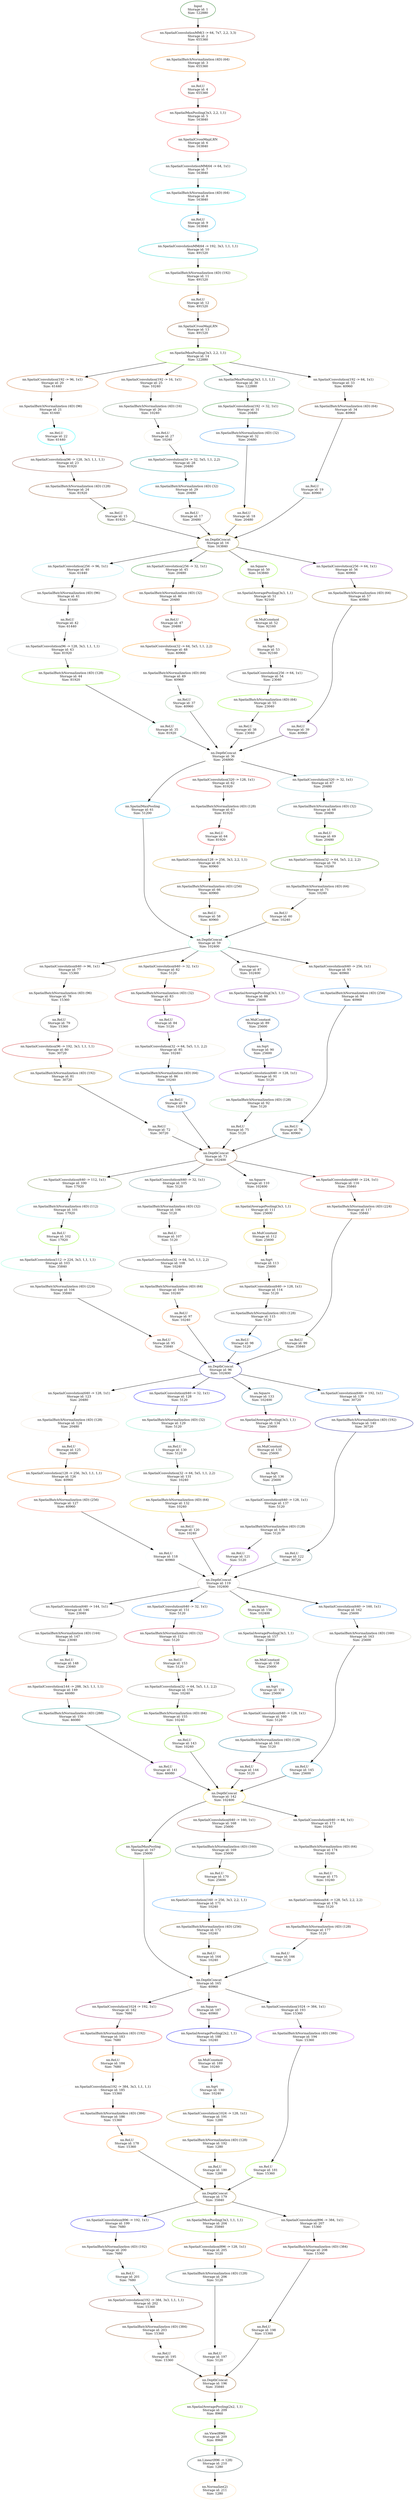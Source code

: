 digraph G {
	graph [bb="0,0,1316.2,9596"];
	node [label="\N",
		shape=oval
	];
	n1	 [color=darkgreen,
		fontsize=12,
		height=0.92317,
		label="Input\nStorage id: 1\nSize: 122880",
		pos="696.07,9562.8",
		shape=ellipse,
		style=solid,
		width=1.5517];
	n2	 [color=coral3,
		fontsize=12,
		height=0.92317,
		label="nn.SpatialConvolutionMM(3 -> 64, 7x7, 2,2, 3,3)\nStorage id: 2\nSize: 655360",
		pos="696.07,9460.3",
		shape=ellipse,
		style=solid,
		width=4.9497];
	n1 -> n2	 [pos="e,696.07,9493.6 696.07,9529.4 696.07,9521.3 696.07,9512.4 696.07,9503.8"];
	n3	 [color=darkorange1,
		fontsize=12,
		height=0.92317,
		label="nn.SpatialBatchNormalization (4D) (64)\nStorage id: 3\nSize: 655360",
		pos="696.07,9357.8",
		shape=ellipse,
		style=solid,
		width=4.0659];
	n2 -> n3	 [pos="e,696.07,9391.1 696.07,9427 696.07,9418.8 696.07,9409.9 696.07,9401.3"];
	n4	 [color=brown2,
		fontsize=12,
		height=0.92317,
		label="nn.ReLU\nStorage id: 4\nSize: 655360",
		pos="696.07,9255.4",
		shape=ellipse,
		style=solid,
		width=1.5517];
	n3 -> n4	 [pos="e,696.07,9288.6 696.07,9324.5 696.07,9316.3 696.07,9307.4 696.07,9298.9"];
	n5	 [color=brown1,
		fontsize=12,
		height=0.92317,
		label="nn.SpatialMaxPooling(3x3, 2,2, 1,1)\nStorage id: 5\nSize: 163840",
		pos="696.07,9152.9",
		shape=ellipse,
		style=solid,
		width=3.732];
	n4 -> n5	 [pos="e,696.07,9186.2 696.07,9222 696.07,9213.9 696.07,9205 696.07,9196.4"];
	n6	 [color=firebrick1,
		fontsize=12,
		height=0.92317,
		label="nn.SpatialCrossMapLRN\nStorage id: 6\nSize: 163840",
		pos="696.07,9050.4",
		shape=ellipse,
		style=solid,
		width=2.6909];
	n5 -> n6	 [pos="e,696.07,9083.7 696.07,9119.5 696.07,9111.4 696.07,9102.5 696.07,9093.9"];
	n7	 [color=darkslategray3,
		fontsize=12,
		height=0.92317,
		label="nn.SpatialConvolutionMM(64 -> 64, 1x1)\nStorage id: 7\nSize: 163840",
		pos="696.07,8948",
		shape=ellipse,
		style=solid,
		width=4.2426];
	n6 -> n7	 [pos="e,696.07,8981.2 696.07,9017.1 696.07,9008.9 696.07,9000 696.07,8991.5"];
	n8	 [color=cyan1,
		fontsize=12,
		height=0.92317,
		label="nn.SpatialBatchNormalization (4D) (64)\nStorage id: 8\nSize: 163840",
		pos="696.07,8845.5",
		shape=ellipse,
		style=solid,
		width=4.0659];
	n7 -> n8	 [pos="e,696.07,8878.8 696.07,8914.6 696.07,8906.5 696.07,8897.6 696.07,8889"];
	n9	 [color=deepskyblue2,
		fontsize=12,
		height=0.92317,
		label="nn.ReLU\nStorage id: 9\nSize: 163840",
		pos="696.07,8743",
		shape=ellipse,
		style=solid,
		width=1.5517];
	n8 -> n9	 [pos="e,696.07,8776.3 696.07,8812.1 696.07,8804 696.07,8795.1 696.07,8786.5"];
	n10	 [color=darkturquoise,
		fontsize=12,
		height=0.92317,
		label="nn.SpatialConvolutionMM(64 -> 192, 3x3, 1,1, 1,1)\nStorage id: 10\nSize: 491520",
		pos="696.07,8640.5",
		shape=ellipse,
		style=solid,
		width=5.1854];
	n9 -> n10	 [pos="e,696.07,8673.8 696.07,8709.7 696.07,8701.5 696.07,8692.6 696.07,8684.1"];
	n11	 [color=darkolivegreen2,
		fontsize=12,
		height=0.92317,
		label="nn.SpatialBatchNormalization (4D) (192)\nStorage id: 11\nSize: 491520",
		pos="696.07,8538.1",
		shape=ellipse,
		style=solid,
		width=4.1837];
	n10 -> n11	 [pos="e,696.07,8571.4 696.07,8607.2 696.07,8599.1 696.07,8590.2 696.07,8581.6"];
	n12	 [color=darkorange3,
		fontsize=12,
		height=0.92317,
		label="nn.ReLU\nStorage id: 12\nSize: 491520",
		pos="696.07,8435.6",
		shape=ellipse,
		style=solid,
		width=1.6303];
	n11 -> n12	 [pos="e,696.07,8468.9 696.07,8504.7 696.07,8496.6 696.07,8487.7 696.07,8479.1"];
	n13	 [color=chocolate4,
		fontsize=12,
		height=0.92317,
		label="nn.SpatialCrossMapLRN\nStorage id: 13\nSize: 491520",
		pos="696.07,8333.1",
		shape=ellipse,
		style=solid,
		width=2.6909];
	n12 -> n13	 [pos="e,696.07,8366.4 696.07,8402.3 696.07,8394.1 696.07,8385.2 696.07,8376.7"];
	n14	 [color=chartreuse1,
		fontsize=12,
		height=0.92317,
		label="nn.SpatialMaxPooling(3x3, 2,2, 1,1)\nStorage id: 14\nSize: 122880",
		pos="696.07,8230.7",
		shape=ellipse,
		style=solid,
		width=3.732];
	n13 -> n14	 [pos="e,696.07,8264 696.07,8299.8 696.07,8291.6 696.07,8282.8 696.07,8274.2"];
	n20	 [color=chocolate3,
		fontsize=12,
		height=0.92317,
		label="nn.SpatialConvolution(192 -> 96, 1x1)\nStorage id: 20\nSize: 61440",
		pos="240.07,8128.2",
		shape=ellipse,
		style=solid,
		width=3.948];
	n14 -> n20	 [pos="e,341.43,8151.5 597.69,8208 525.27,8192 426.74,8170.3 351.43,8153.7"];
	n25	 [color=chocolate2,
		fontsize=12,
		height=0.92317,
		label="nn.SpatialConvolution(192 -> 16, 1x1)\nStorage id: 25\nSize: 10240",
		pos="585.07,8128.2",
		shape=ellipse,
		style=solid,
		width=3.948];
	n14 -> n25	 [pos="e,619.94,8160.8 661.56,8198.4 650.8,8188.7 638.81,8177.9 627.58,8167.7"];
	n30	 [color=aquamarine4,
		fontsize=12,
		height=0.92317,
		label="nn.SpatialMaxPooling(3x3, 1,1, 1,1)\nStorage id: 30\nSize: 122880",
		pos="859.07,8025.7",
		shape=ellipse,
		style=solid,
		width=3.732];
	n14 -> n30	 [pos="e,833.51,8058.6 721.54,8198 750.04,8162.5 796.27,8104.9 827.16,8066.5"];
	n33	 [color=cornsilk2,
		fontsize=12,
		height=0.92317,
		label="nn.SpatialConvolution(192 -> 64, 1x1)\nStorage id: 33\nSize: 40960",
		pos="1084.1,8128.2",
		shape=ellipse,
		style=solid,
		width=3.948];
	n14 -> n33	 [pos="e,990.64,8153.4 787.04,8206.1 845.07,8191.1 920.42,8171.6 980.71,8156"];
	n15	 [color=darkolivegreen4,
		fontsize=12,
		height=0.92317,
		label="nn.ReLU\nStorage id: 15\nSize: 81920",
		pos="413.07,7615.9",
		shape=ellipse,
		style=solid,
		width=1.6303];
	n16	 [color=gold4,
		fontsize=12,
		height=0.92317,
		label="nn.DepthConcat\nStorage id: 16\nSize: 163840",
		pos="732.07,7513.4",
		shape=ellipse,
		style=solid,
		width=1.866];
	n15 -> n16	 [pos="e,676.13,7532 463.62,7598.9 518.45,7581.7 606.2,7554 666.35,7535.1"];
	n40	 [color=cadetblue2,
		fontsize=12,
		height=0.92317,
		label="nn.SpatialConvolution(256 -> 96, 1x1)\nStorage id: 40\nSize: 61440",
		pos="281.07,7410.9",
		shape=ellipse,
		style=solid,
		width=3.948];
	n16 -> n40	 [pos="e,381.83,7434.4 671.25,7498.9 599.75,7482.9 479.7,7456.2 391.6,7436.6"];
	n45	 [color=forestgreen,
		fontsize=12,
		height=0.92317,
		label="nn.SpatialConvolution(256 -> 32, 1x1)\nStorage id: 45\nSize: 20480",
		pos="603.07,7410.9",
		shape=ellipse,
		style=solid,
		width=3.948];
	n16 -> n45	 [pos="e,642.83,7442.9 696.82,7484.9 682.72,7474 666.26,7461.1 651.09,7449.3"];
	n50	 [color=chartreuse1,
		fontsize=12,
		height=0.92317,
		label="nn.Square\nStorage id: 50\nSize: 163840",
		pos="861.07,7410.9",
		shape=ellipse,
		style=solid,
		width=1.6303];
	n16 -> n50	 [pos="e,827.2,7438.3 767.32,7484.9 783.35,7472.5 802.43,7457.6 819.18,7444.6"];
	n56	 [color=darkorchid3,
		fontsize=12,
		height=0.92317,
		label="nn.SpatialConvolution(256 -> 64, 1x1)\nStorage id: 56\nSize: 40960",
		pos="1174.1,7308.5",
		shape=ellipse,
		style=solid,
		width=3.948];
	n16 -> n56	 [pos="e,1124.7,7339.9 789.09,7495.5 828.96,7483 883.09,7464.6 929.07,7444.2 995.05,7414.9 1067.1,7374.1 1115.8,7345.2"];
	n17	 [color=bisque4,
		fontsize=12,
		height=0.92317,
		label="nn.ReLU\nStorage id: 17\nSize: 20480",
		pos="648.07,7615.9",
		shape=ellipse,
		style=solid,
		width=1.6303];
	n17 -> n16	 [pos="e,707.08,7544.3 672.59,7585.5 681.32,7575.1 691.27,7563.2 700.51,7552.1"];
	n18	 [color=darkgoldenrod1,
		fontsize=12,
		height=0.92317,
		label="nn.ReLU\nStorage id: 18\nSize: 20480",
		pos="858.07,7718.3",
		shape=ellipse,
		style=solid,
		width=1.6303];
	n18 -> n16	 [pos="e,751.39,7545.5 838.93,7686.5 817.01,7651.2 781.01,7593.2 756.93,7554.4"];
	n19	 [color=cadetblue3,
		fontsize=12,
		height=0.92317,
		label="nn.ReLU\nStorage id: 19\nSize: 40960",
		pos="1026.1,7615.9",
		shape=ellipse,
		style=solid,
		width=1.6303];
	n19 -> n16	 [pos="e,786.56,7533 976.53,7597.9 926.9,7581 850.29,7554.8 796.07,7536.3"];
	n21	 [color=bisque1,
		fontsize=12,
		height=0.92317,
		label="nn.SpatialBatchNormalization (4D) (96)\nStorage id: 21\nSize: 61440",
		pos="236.07,8025.7",
		shape=ellipse,
		style=solid,
		width=4.0659];
	n20 -> n21	 [pos="e,237.35,8059 238.78,8094.9 238.46,8086.7 238.1,8077.8 237.76,8069.3"];
	n22	 [color=cyan1,
		fontsize=12,
		height=0.92317,
		label="nn.ReLU\nStorage id: 22\nSize: 61440",
		pos="229.07,7923.3",
		shape=ellipse,
		style=solid,
		width=1.6303];
	n21 -> n22	 [pos="e,231.32,7956.6 233.82,7992.4 233.25,7984.2 232.63,7975.4 232.03,7966.8"];
	n23	 [color=coral4,
		fontsize=12,
		height=0.92317,
		label="nn.SpatialConvolution(96 -> 128, 3x3, 1,1, 1,1)\nStorage id: 23\nSize: 81920",
		pos="223.07,7820.8",
		shape=ellipse,
		style=solid,
		width=4.773];
	n22 -> n23	 [pos="e,225,7854.1 227.14,7889.9 226.65,7881.8 226.12,7872.9 225.61,7864.3"];
	n24	 [color=chocolate4,
		fontsize=12,
		height=0.92317,
		label="nn.SpatialBatchNormalization (4D) (128)\nStorage id: 24\nSize: 81920",
		pos="271.07,7718.3",
		shape=ellipse,
		style=solid,
		width=4.1837];
	n23 -> n24	 [pos="e,255.65,7751.6 238.52,7787.5 242.59,7778.9 247.03,7769.6 251.3,7760.7"];
	n24 -> n15	 [pos="e,376.84,7642.5 314.83,7686.4 331.92,7674.3 351.49,7660.4 368.64,7648.3"];
	n26	 [color=darkseagreen4,
		fontsize=12,
		height=0.92317,
		label="nn.SpatialBatchNormalization (4D) (16)\nStorage id: 26\nSize: 10240",
		pos="560.07,8025.7",
		shape=ellipse,
		style=solid,
		width=4.0659];
	n25 -> n26	 [pos="e,568.1,8059 577.02,8094.9 574.97,8086.6 572.73,8077.6 570.58,8069"];
	n27	 [color=cornsilk2,
		fontsize=12,
		height=0.92317,
		label="nn.ReLU\nStorage id: 27\nSize: 10240",
		pos="573.07,7923.3",
		shape=ellipse,
		style=solid,
		width=1.6303];
	n26 -> n27	 [pos="e,568.89,7956.6 564.25,7992.4 565.32,7984.2 566.48,7975.2 567.6,7966.5"];
	n28	 [color=cyan4,
		fontsize=12,
		height=0.92317,
		label="nn.SpatialConvolution(16 -> 32, 5x5, 1,1, 2,2)\nStorage id: 28\nSize: 20480",
		pos="580.07,7820.8",
		shape=ellipse,
		style=solid,
		width=4.6551];
	n27 -> n28	 [pos="e,577.82,7854.1 575.32,7889.9 575.89,7881.8 576.51,7872.9 577.11,7864.3"];
	n29	 [color=deepskyblue1,
		fontsize=12,
		height=0.92317,
		label="nn.SpatialBatchNormalization (4D) (32)\nStorage id: 29\nSize: 20480",
		pos="607.07,7718.3",
		shape=ellipse,
		style=solid,
		width=4.0659];
	n28 -> n29	 [pos="e,598.39,7751.6 588.76,7787.5 591,7779.1 593.44,7770 595.8,7761.3"];
	n29 -> n17	 [pos="e,635.18,7648.5 620.27,7685 623.77,7676.4 627.61,7667 631.28,7658"];
	n31	 [color=forestgreen,
		fontsize=12,
		height=0.92317,
		label="nn.SpatialConvolution(192 -> 32, 1x1)\nStorage id: 31\nSize: 20480",
		pos="837.07,7923.3",
		shape=ellipse,
		style=solid,
		width=3.948];
	n30 -> n31	 [pos="e,844.14,7956.6 851.99,7992.4 850.18,7984.2 848.21,7975.2 846.32,7966.5"];
	n32	 [color=dodgerblue2,
		fontsize=12,
		height=0.92317,
		label="nn.SpatialBatchNormalization (4D) (32)\nStorage id: 32\nSize: 20480",
		pos="912.07,7820.8",
		shape=ellipse,
		style=solid,
		width=4.0659];
	n31 -> n32	 [pos="e,888.24,7853.7 860.8,7890.5 867.57,7881.4 875.04,7871.4 882.13,7861.9"];
	n32 -> n18	 [pos="e,874.77,7750.4 894.84,7787.7 889.97,7778.7 884.62,7768.7 879.53,7759.3"];
	n34	 [color=chocolate4,
		fontsize=12,
		height=0.92317,
		label="nn.SpatialBatchNormalization (4D) (64)\nStorage id: 34\nSize: 40960",
		pos="1143.1,7923.3",
		shape=ellipse,
		style=solid,
		width=4.0659];
	n33 -> n34	 [pos="e,1133.7,7956.5 1093.5,8094.6 1103.7,8059.7 1119.8,8004.3 1130.9,7966.2"];
	n34 -> n19	 [pos="e,1038.2,7648.5 1130.7,7889.9 1109.2,7833.9 1065.3,7719.3 1041.8,7657.9"];
	n35	 [color=aquamarine1,
		fontsize=12,
		height=0.92317,
		label="nn.ReLU\nStorage id: 35\nSize: 81920",
		pos="410.07,6796.1",
		shape=ellipse,
		style=solid,
		width=1.6303];
	n36	 [color=beige,
		fontsize=12,
		height=0.92317,
		label="nn.DepthConcat\nStorage id: 36\nSize: 204800",
		pos="700.07,6693.7",
		shape=ellipse,
		style=solid,
		width=1.866];
	n35 -> n36	 [pos="e,645.82,6713.5 459.59,6778 508.33,6761.1 582.96,6735.2 636.15,6716.8"];
	n61	 [color=deepskyblue2,
		fontsize=12,
		height=0.92317,
		label="nn.SpatialMaxPooling\nStorage id: 61\nSize: 51200",
		pos="445.07,6488.7",
		shape=ellipse,
		style=solid,
		width=2.3963];
	n36 -> n61	 [pos="e,462.16,6521.5 643.16,6675.6 612.03,6664.4 574.03,6647.5 545.07,6624.4 512.57,6598.5 485.23,6559.6 467.39,6530.3"];
	n62	 [color=firebrick2,
		fontsize=12,
		height=0.92317,
		label="nn.SpatialConvolution(320 -> 128, 1x1)\nStorage id: 62\nSize: 81920",
		pos="700.07,6591.2",
		shape=ellipse,
		style=solid,
		width=4.0659];
	n36 -> n62	 [pos="e,700.07,6624.5 700.07,6660.3 700.07,6652.2 700.07,6643.3 700.07,6634.7"];
	n67	 [color=cadetblue3,
		fontsize=12,
		height=0.92317,
		label="nn.SpatialConvolution(320 -> 32, 1x1)\nStorage id: 67\nSize: 20480",
		pos="1010.1,6591.2",
		shape=ellipse,
		style=solid,
		width=3.948];
	n36 -> n67	 [pos="e,928.9,6618.5 755.49,6674.7 800.91,6660 866.1,6638.8 919.14,6621.7"];
	n37	 [color=darkseagreen,
		fontsize=12,
		height=0.92317,
		label="nn.ReLU\nStorage id: 37\nSize: 40960",
		pos="616.07,6898.6",
		shape=ellipse,
		style=solid,
		width=1.6303];
	n37 -> n36	 [pos="e,686.9,6726.5 629.19,6865.9 643.7,6830.8 667.11,6774.3 683.02,6735.8"];
	n38	 [color=dimgrey,
		fontsize=12,
		height=0.92317,
		label="nn.ReLU\nStorage id: 38\nSize: 23040",
		pos="785.07,6796.1",
		shape=ellipse,
		style=solid,
		width=1.6303];
	n38 -> n36	 [pos="e,725.36,6724.5 760.26,6765.8 751.42,6755.4 741.35,6743.4 732,6732.4"];
	n39	 [color=darkorchid4,
		fontsize=12,
		height=0.92317,
		label="nn.ReLU\nStorage id: 39\nSize: 40960",
		pos="1106.1,6898.6",
		shape=ellipse,
		style=solid,
		width=1.6303];
	n39 -> n36	 [pos="e,750.09,6715.9 1064.9,6874.5 1015.2,6847 928.86,6799.9 853.07,6762.9 822.55,6748 788.03,6732.5 759.51,6720"];
	n41	 [color=antiquewhite4,
		fontsize=12,
		height=0.92317,
		label="nn.SpatialBatchNormalization (4D) (96)\nStorage id: 41\nSize: 61440",
		pos="267.07,7308.5",
		shape=ellipse,
		style=solid,
		width=4.0659];
	n40 -> n41	 [pos="e,271.57,7341.7 276.56,7377.6 275.41,7369.3 274.16,7360.4 272.95,7351.7"];
	n42	 [color=aliceblue,
		fontsize=12,
		height=0.92317,
		label="nn.ReLU\nStorage id: 42\nSize: 61440",
		pos="264.07,7206",
		shape=ellipse,
		style=solid,
		width=1.6303];
	n41 -> n42	 [pos="e,265.03,7239.3 266.1,7275.1 265.86,7267 265.6,7258.1 265.34,7249.5"];
	n43	 [color=azure3,
		fontsize=12,
		height=0.92317,
		label="nn.SpatialConvolution(96 -> 128, 3x3, 1,1, 1,1)\nStorage id: 43\nSize: 81920",
		pos="263.07,7103.5",
		shape=ellipse,
		style=solid,
		width=4.773];
	n42 -> n43	 [pos="e,263.39,7136.8 263.75,7172.7 263.67,7164.5 263.58,7155.6 263.49,7147"];
	n44	 [color=chartreuse1,
		fontsize=12,
		height=0.92317,
		label="nn.SpatialBatchNormalization (4D) (128)\nStorage id: 44\nSize: 81920",
		pos="284.07,7001.1",
		shape=ellipse,
		style=solid,
		width=4.1837];
	n43 -> n44	 [pos="e,277.32,7034.3 269.83,7070.2 271.55,7061.9 273.43,7053 275.24,7044.3"];
	n44 -> n35	 [pos="e,391.02,6827.8 304.03,6967.9 326.13,6932.3 361.77,6874.9 385.55,6836.6"];
	n46	 [color=chocolate2,
		fontsize=12,
		height=0.92317,
		label="nn.SpatialBatchNormalization (4D) (32)\nStorage id: 46\nSize: 20480",
		pos="584.07,7308.5",
		shape=ellipse,
		style=solid,
		width=4.0659];
	n45 -> n46	 [pos="e,590.17,7341.7 596.95,7377.6 595.39,7369.3 593.69,7360.4 592.06,7351.7"];
	n47	 [color=brown1,
		fontsize=12,
		height=0.92317,
		label="nn.ReLU\nStorage id: 47\nSize: 20480",
		pos="602.07,7206",
		shape=ellipse,
		style=solid,
		width=1.6303];
	n46 -> n47	 [pos="e,596.29,7239.3 589.86,7275.1 591.34,7266.9 592.95,7257.9 594.5,7249.2"];
	n48	 [color=darkorange,
		fontsize=12,
		height=0.92317,
		label="nn.SpatialConvolution(32 -> 64, 5x5, 1,1, 2,2)\nStorage id: 48\nSize: 40960",
		pos="620.07,7103.5",
		shape=ellipse,
		style=solid,
		width=4.6551];
	n47 -> n48	 [pos="e,614.29,7136.8 607.86,7172.7 609.34,7164.4 610.95,7155.4 612.5,7146.8"];
	n49	 [color=aliceblue,
		fontsize=12,
		height=0.92317,
		label="nn.SpatialBatchNormalization (4D) (64)\nStorage id: 49\nSize: 40960",
		pos="609.07,7001.1",
		shape=ellipse,
		style=solid,
		width=4.0659];
	n48 -> n49	 [pos="e,612.6,7034.3 616.53,7070.2 615.63,7061.9 614.64,7053 613.69,7044.3"];
	n49 -> n37	 [pos="e,613.82,6931.9 611.32,6967.7 611.89,6959.6 612.51,6950.7 613.11,6942.1"];
	n51	 [color=darkkhaki,
		fontsize=12,
		height=0.92317,
		label="nn.SpatialAveragePooling(3x3, 1,1)\nStorage id: 51\nSize: 92160",
		pos="881.07,7308.5",
		shape=ellipse,
		style=solid,
		width=3.6927];
	n50 -> n51	 [pos="e,874.61,7341.9 867.45,7377.9 869.1,7369.6 870.89,7360.6 872.62,7351.9"];
	n52	 [color=goldenrod3,
		fontsize=12,
		height=0.92317,
		label="nn.MulConstant\nStorage id: 52\nSize: 92160",
		pos="883.07,7206",
		shape=ellipse,
		style=solid,
		width=1.8267];
	n51 -> n52	 [pos="e,882.43,7239.3 881.71,7275.1 881.88,7267 882.05,7258.1 882.22,7249.5"];
	n53	 [color=burlywood,
		fontsize=12,
		height=0.92317,
		label="nn.Sqrt\nStorage id: 53\nSize: 92160",
		pos="915.07,7103.5",
		shape=ellipse,
		style=solid,
		width=1.6303];
	n52 -> n53	 [pos="e,904.95,7136.3 893.28,7172.9 896.02,7164.3 899.02,7154.9 901.9,7145.9"];
	n54	 [color=dimgray,
		fontsize=12,
		height=0.92317,
		label="nn.SpatialConvolution(256 -> 64, 1x1)\nStorage id: 54\nSize: 23040",
		pos="915.07,7001.1",
		shape=ellipse,
		style=solid,
		width=3.948];
	n53 -> n54	 [pos="e,915.07,7034.3 915.07,7070.2 915.07,7062 915.07,7053.2 915.07,7044.6"];
	n55	 [color=chartreuse,
		fontsize=12,
		height=0.92317,
		label="nn.SpatialBatchNormalization (4D) (64)\nStorage id: 55\nSize: 23040",
		pos="868.07,6898.6",
		shape=ellipse,
		style=solid,
		width=4.0659];
	n54 -> n55	 [pos="e,883.09,6931.7 900.07,6968 896.04,6959.4 891.63,6950 887.4,6940.9"];
	n55 -> n38	 [pos="e,809.47,6826.7 841.81,6865.8 833.56,6855.8 824.37,6844.7 815.84,6834.4"];
	n57	 [color=darkgoldenrod4,
		fontsize=12,
		height=0.92317,
		label="nn.SpatialBatchNormalization (4D) (64)\nStorage id: 57\nSize: 40960",
		pos="1144.1,7206",
		shape=ellipse,
		style=solid,
		width=4.0659];
	n56 -> n57	 [pos="e,1153.7,7239.3 1164.4,7275.1 1161.9,7266.8 1159.2,7257.7 1156.6,7248.9"];
	n57 -> n39	 [pos="e,1110.1,6932.1 1140,7172.6 1133.1,7117.2 1119.1,7004.1 1111.4,6942.3"];
	n58	 [color=goldenrod,
		fontsize=12,
		height=0.92317,
		label="nn.ReLU\nStorage id: 58\nSize: 40960",
		pos="653.07,6078.8",
		shape=ellipse,
		style=solid,
		width=1.6303];
	n59	 [color=aquamarine,
		fontsize=12,
		height=0.92317,
		label="nn.DepthConcat\nStorage id: 59\nSize: 102400",
		pos="653.07,5976.4",
		shape=ellipse,
		style=solid,
		width=1.866];
	n58 -> n59	 [pos="e,653.07,6009.7 653.07,6045.5 653.07,6037.4 653.07,6028.5 653.07,6019.9"];
	n77	 [color=bisque4,
		fontsize=12,
		height=0.92317,
		label="nn.SpatialConvolution(640 -> 96, 1x1)\nStorage id: 77\nSize: 15360",
		pos="208.07,5873.9",
		shape=ellipse,
		style=solid,
		width=3.948];
	n59 -> n77	 [pos="e,308.55,5897.6 592.59,5961.7 522.34,5945.9 405.03,5919.4 318.42,5899.8"];
	n82	 [color=goldenrod1,
		fontsize=12,
		height=0.92317,
		label="nn.SpatialConvolution(640 -> 32, 1x1)\nStorage id: 82\nSize: 5120",
		pos="524.07,5873.9",
		shape=ellipse,
		style=solid,
		width=3.948];
	n59 -> n82	 [pos="e,563.83,5905.9 617.82,5947.9 603.72,5936.9 587.26,5924.1 572.09,5912.3"];
	n87	 [color=dimgray,
		fontsize=12,
		height=0.92317,
		label="nn.Square\nStorage id: 87\nSize: 102400",
		pos="782.07,5873.9",
		shape=ellipse,
		style=solid,
		width=1.6303];
	n59 -> n87	 [pos="e,748.2,5901.3 688.32,5947.9 704.35,5935.4 723.43,5920.6 740.18,5907.5"];
	n93	 [color=burlywood1,
		fontsize=12,
		height=0.92317,
		label="nn.SpatialConvolution(640 -> 256, 1x1)\nStorage id: 93\nSize: 40960",
		pos="1099.1,5771.4",
		shape=ellipse,
		style=solid,
		width=4.0659];
	n59 -> n93	 [pos="e,1048.8,5802.8 710.05,5958.4 749.9,5945.8 804.02,5927.4 850.07,5907.1 917.12,5877.6 990.5,5836.8 1040.1,5807.9"];
	n60	 [color=darkgoldenrod3,
		fontsize=12,
		height=0.92317,
		label="nn.ReLU\nStorage id: 60\nSize: 10240",
		pos="889.07,6078.8",
		shape=ellipse,
		style=solid,
		width=1.6303];
	n60 -> n59	 [pos="e,703.1,5998.7 843.01,6058.2 805.67,6042.3 752.8,6019.8 712.32,6002.6"];
	n61 -> n59	 [pos="e,603.99,5999.2 445.58,6455.4 446.18,6415.3 447.07,6345 447.07,6284.8 447.07,6284.8 447.07,6284.8 447.07,6180.3 447.07,6096.9 533.91,\
6036.2 594.83,6004"];
	n63	 [color=azure1,
		fontsize=12,
		height=0.92317,
		label="nn.SpatialBatchNormalization (4D) (128)\nStorage id: 63\nSize: 81920",
		pos="700.07,6488.7",
		shape=ellipse,
		style=solid,
		width=4.1837];
	n62 -> n63	 [pos="e,700.07,6522 700.07,6557.8 700.07,6549.7 700.07,6540.8 700.07,6532.2"];
	n64	 [color=firebrick1,
		fontsize=12,
		height=0.92317,
		label="nn.ReLU\nStorage id: 64\nSize: 81920",
		pos="677.07,6386.3",
		shape=ellipse,
		style=solid,
		width=1.6303];
	n63 -> n64	 [pos="e,684.46,6419.5 692.67,6455.4 690.78,6447.1 688.72,6438.1 686.74,6429.5"];
	n65	 [color=goldenrod,
		fontsize=12,
		height=0.92317,
		label="nn.SpatialConvolution(128 -> 256, 3x3, 2,2, 1,1)\nStorage id: 65\nSize: 40960",
		pos="653.07,6283.8",
		shape=ellipse,
		style=solid,
		width=4.8908];
	n64 -> n65	 [pos="e,660.82,6317.2 669.41,6353.2 667.44,6344.9 665.29,6335.9 663.21,6327.2"];
	n66	 [color=goldenrod4,
		fontsize=12,
		height=0.92317,
		label="nn.SpatialBatchNormalization (4D) (256)\nStorage id: 66\nSize: 40960",
		pos="653.07,6181.3",
		shape=ellipse,
		style=solid,
		width=4.1837];
	n65 -> n66	 [pos="e,653.07,6214.6 653.07,6250.4 653.07,6242.3 653.07,6233.4 653.07,6224.8"];
	n66 -> n58	 [pos="e,653.07,6112.1 653.07,6148 653.07,6139.8 653.07,6130.9 653.07,6122.4"];
	n68	 [color=darkslategray4,
		fontsize=12,
		height=0.92317,
		label="nn.SpatialBatchNormalization (4D) (32)\nStorage id: 68\nSize: 20480",
		pos="1015.1,6488.7",
		shape=ellipse,
		style=solid,
		width=4.0659];
	n67 -> n68	 [pos="e,1013.5,6522 1011.7,6557.8 1012.1,6549.7 1012.5,6540.8 1013,6532.2"];
	n69	 [color=chartreuse1,
		fontsize=12,
		height=0.92317,
		label="nn.ReLU\nStorage id: 69\nSize: 20480",
		pos="1015.1,6386.3",
		shape=ellipse,
		style=solid,
		width=1.6303];
	n68 -> n69	 [pos="e,1015.1,6419.5 1015.1,6455.4 1015.1,6447.2 1015.1,6438.3 1015.1,6429.8"];
	n70	 [color=chartreuse4,
		fontsize=12,
		height=0.92317,
		label="nn.SpatialConvolution(32 -> 64, 5x5, 2,2, 2,2)\nStorage id: 70\nSize: 10240",
		pos="1015.1,6283.8",
		shape=ellipse,
		style=solid,
		width=4.6551];
	n69 -> n70	 [pos="e,1015.1,6317.1 1015.1,6352.9 1015.1,6344.8 1015.1,6335.9 1015.1,6327.3"];
	n71	 [color=cornsilk3,
		fontsize=12,
		height=0.92317,
		label="nn.SpatialBatchNormalization (4D) (64)\nStorage id: 71\nSize: 10240",
		pos="991.07,6181.3",
		shape=ellipse,
		style=solid,
		width=4.0659];
	n70 -> n71	 [pos="e,998.78,6214.6 1007.3,6250.4 1005.4,6242.2 1003.2,6233.2 1001.2,6224.6"];
	n71 -> n60	 [pos="e,917.84,6108.2 959.08,6148.8 948.24,6138.1 936.08,6126.2 924.96,6115.2"];
	n72	 [color=cornsilk2,
		fontsize=12,
		height=0.92317,
		label="nn.ReLU\nStorage id: 72\nSize: 30720",
		pos="430.07,5259.1",
		shape=ellipse,
		style=solid,
		width=1.6303];
	n73	 [color=chocolate4,
		fontsize=12,
		height=0.92317,
		label="nn.DepthConcat\nStorage id: 73\nSize: 102400",
		pos="679.07,5156.6",
		shape=ellipse,
		style=solid,
		width=1.866];
	n72 -> n73	 [pos="e,627.85,5178.3 477.2,5239.1 517.26,5222.9 575.03,5199.6 618.52,5182.1"];
	n100	 [color=darkolivegreen4,
		fontsize=12,
		height=0.92317,
		label="nn.SpatialConvolution(640 -> 112, 1x1)\nStorage id: 100\nSize: 17920",
		pos="229.07,5054.2",
		shape=ellipse,
		style=solid,
		width=4.0659];
	n73 -> n100	 [pos="e,331.34,5078 618.38,5142.1 547.58,5126.3 429.05,5099.8 341.34,5080.2"];
	n105	 [color=cadetblue4,
		fontsize=12,
		height=0.92317,
		label="nn.SpatialConvolution(640 -> 32, 1x1)\nStorage id: 105\nSize: 5120",
		pos="549.07,5054.2",
		shape=ellipse,
		style=solid,
		width=3.948];
	n73 -> n105	 [pos="e,589.13,5086.1 643.55,5128.2 629.34,5117.2 612.75,5104.4 597.47,5092.6"];
	n110	 [color=azure2,
		fontsize=12,
		height=0.92317,
		label="nn.Square\nStorage id: 110\nSize: 102400",
		pos="809.07,5054.2",
		shape=ellipse,
		style=solid,
		width=1.7481];
	n73 -> n110	 [pos="e,774.04,5082.2 714.59,5128.2 730.49,5115.9 749.36,5101.3 766.05,5088.4"];
	n116	 [color=brown2,
		fontsize=12,
		height=0.92317,
		label="nn.SpatialConvolution(640 -> 224, 1x1)\nStorage id: 116\nSize: 35840",
		pos="1125.1,4951.7",
		shape=ellipse,
		style=solid,
		width=4.0659];
	n73 -> n116	 [pos="e,1075.9,4983.3 736.7,5139.2 777.68,5126.7 833.65,5108.3 881.07,5087.4 946.93,5058.4 1018.6,5017.6 1067.1,4988.5"];
	n74	 [color=dodgerblue2,
		fontsize=12,
		height=0.92317,
		label="nn.ReLU\nStorage id: 74\nSize: 10240",
		pos="536.07,5361.6",
		shape=ellipse,
		style=solid,
		width=1.6303];
	n74 -> n73	 [pos="e,657.51,5188.2 557.48,5330.2 582.54,5294.6 624.11,5235.6 651.54,5196.7"];
	n75	 [color=azure,
		fontsize=12,
		height=0.92317,
		label="nn.ReLU\nStorage id: 75\nSize: 5120",
		pos="743.07,5259.1",
		shape=ellipse,
		style=solid,
		width=1.6303];
	n75 -> n73	 [pos="e,698.82,5188.6 723.69,5227.7 717.6,5218.1 710.79,5207.4 704.35,5197.3"];
	n76	 [color=deepskyblue4,
		fontsize=12,
		height=0.92317,
		label="nn.ReLU\nStorage id: 76\nSize: 40960",
		pos="1020.1,5361.6",
		shape=ellipse,
		style=solid,
		width=1.6303];
	n76 -> n73	 [pos="e,726.08,5180.6 983.36,5335.4 942.13,5307.5 872.9,5261.7 811.07,5225.9 786.63,5211.7 758.96,5197.2 735.28,5185.2"];
	n78	 [color=blanchedalmond,
		fontsize=12,
		height=0.92317,
		label="nn.SpatialBatchNormalization (4D) (96)\nStorage id: 78\nSize: 15360",
		pos="194.07,5771.4",
		shape=ellipse,
		style=solid,
		width=4.0659];
	n77 -> n78	 [pos="e,198.57,5804.7 203.56,5840.6 202.41,5832.3 201.16,5823.3 199.95,5814.7"];
	n79	 [color=dimgrey,
		fontsize=12,
		height=0.92317,
		label="nn.ReLU\nStorage id: 79\nSize: 15360",
		pos="194.07,5669",
		shape=ellipse,
		style=solid,
		width=1.6303];
	n78 -> n79	 [pos="e,194.07,5702.3 194.07,5738.1 194.07,5729.9 194.07,5721.1 194.07,5712.5"];
	n80	 [color=firebrick3,
		fontsize=12,
		height=0.92317,
		label="nn.SpatialConvolution(96 -> 192, 3x3, 1,1, 1,1)\nStorage id: 80\nSize: 30720",
		pos="189.07,5566.5",
		shape=ellipse,
		style=solid,
		width=4.773];
	n79 -> n80	 [pos="e,190.68,5599.8 192.46,5635.6 192.05,5627.5 191.61,5618.6 191.19,5610"];
	n81	 [color=darkgoldenrod,
		fontsize=12,
		height=0.92317,
		label="nn.SpatialBatchNormalization (4D) (192)\nStorage id: 81\nSize: 30720",
		pos="207.07,5464",
		shape=ellipse,
		style=solid,
		width=4.1837];
	n80 -> n81	 [pos="e,201.29,5497.3 194.86,5533.2 196.34,5524.9 197.95,5515.9 199.5,5507.3"];
	n81 -> n72	 [pos="e,399.76,5287.7 241.91,5431.3 282.74,5394.2 350.13,5332.8 392.21,5294.6"];
	n83	 [color=firebrick2,
		fontsize=12,
		height=0.92317,
		label="nn.SpatialBatchNormalization (4D) (32)\nStorage id: 83\nSize: 5120",
		pos="505.07,5771.4",
		shape=ellipse,
		style=solid,
		width=4.0659];
	n82 -> n83	 [pos="e,511.17,5804.7 517.95,5840.6 516.39,5832.3 514.69,5823.3 513.06,5814.7"];
	n84	 [color=darkviolet,
		fontsize=12,
		height=0.92317,
		label="nn.ReLU\nStorage id: 84\nSize: 5120",
		pos="528.07,5669",
		shape=ellipse,
		style=solid,
		width=1.6303];
	n83 -> n84	 [pos="e,520.68,5702.3 512.47,5738.1 514.36,5729.9 516.42,5720.9 518.4,5712.2"];
	n85	 [color=cornsilk2,
		fontsize=12,
		height=0.92317,
		label="nn.SpatialConvolution(32 -> 64, 5x5, 1,1, 2,2)\nStorage id: 85\nSize: 10240",
		pos="546.07,5566.5",
		shape=ellipse,
		style=solid,
		width=4.6551];
	n84 -> n85	 [pos="e,540.29,5599.8 533.86,5635.6 535.34,5627.4 536.95,5618.4 538.5,5609.7"];
	n86	 [color=dodgerblue2,
		fontsize=12,
		height=0.92317,
		label="nn.SpatialBatchNormalization (4D) (64)\nStorage id: 86\nSize: 10240",
		pos="531.07,5464",
		shape=ellipse,
		style=solid,
		width=4.0659];
	n85 -> n86	 [pos="e,535.89,5497.3 541.24,5533.2 540.01,5524.9 538.67,5515.9 537.38,5507.3"];
	n86 -> n74	 [pos="e,534.46,5394.9 532.68,5430.7 533.09,5422.5 533.53,5413.7 533.95,5405.1"];
	n88	 [color=darkorchid3,
		fontsize=12,
		height=0.92317,
		label="nn.SpatialAveragePooling(3x3, 1,1)\nStorage id: 88\nSize: 25600",
		pos="802.07,5771.4",
		shape=ellipse,
		style=solid,
		width=3.6927];
	n87 -> n88	 [pos="e,795.61,5804.9 788.45,5840.8 790.1,5832.6 791.89,5823.6 793.62,5814.9"];
	n89	 [color=dodgerblue3,
		fontsize=12,
		height=0.92317,
		label="nn.MulConstant\nStorage id: 89\nSize: 25600",
		pos="812.07,5669",
		shape=ellipse,
		style=solid,
		width=1.8267];
	n88 -> n89	 [pos="e,808.86,5702.3 805.29,5738.1 806.11,5729.9 807,5720.9 807.87,5712.2"];
	n90	 [color=dodgerblue4,
		fontsize=12,
		height=0.92317,
		label="nn.Sqrt\nStorage id: 90\nSize: 25600",
		pos="823.07,5566.5",
		shape=ellipse,
		style=solid,
		width=1.6303];
	n89 -> n90	 [pos="e,819.54,5599.8 815.61,5635.6 816.51,5627.4 817.5,5618.4 818.45,5609.7"];
	n91	 [color=blueviolet,
		fontsize=12,
		height=0.92317,
		label="nn.SpatialConvolution(640 -> 128, 1x1)\nStorage id: 91\nSize: 5120",
		pos="842.07,5464",
		shape=ellipse,
		style=solid,
		width=4.0659];
	n90 -> n91	 [pos="e,835.93,5497.5 829.13,5533.4 830.69,5525.2 832.4,5516.2 834.04,5507.5"];
	n92	 [color=darkseagreen2,
		fontsize=12,
		height=0.92317,
		label="nn.SpatialBatchNormalization (4D) (128)\nStorage id: 92\nSize: 5120",
		pos="783.07,5361.6",
		shape=ellipse,
		style=solid,
		width=4.1837];
	n91 -> n92	 [pos="e,801.92,5394.7 823.24,5431 818.08,5422.2 812.41,5412.5 807,5403.3"];
	n92 -> n75	 [pos="e,755.65,5291.7 770.19,5328.2 766.77,5319.6 763.03,5310.2 759.45,5301.2"];
	n94	 [color=dodgerblue2,
		fontsize=12,
		height=0.92317,
		label="nn.SpatialBatchNormalization (4D) (256)\nStorage id: 94\nSize: 40960",
		pos="1046.1,5669",
		shape=ellipse,
		style=solid,
		width=4.1837];
	n93 -> n94	 [pos="e,1063,5702.1 1082.2,5738.4 1077.6,5729.7 1072.5,5720.1 1067.7,5711"];
	n94 -> n76	 [pos="e,1022.8,5395.1 1043.3,5635.6 1038.6,5580.1 1029,5467.1 1023.7,5405.3"];
	n95	 [color=coral,
		fontsize=12,
		height=0.92317,
		label="nn.ReLU\nStorage id: 95\nSize: 35840",
		pos="351.07,4439.4",
		shape=ellipse,
		style=solid,
		width=1.6303];
	n96	 [color=blue4,
		fontsize=12,
		height=0.92317,
		label="nn.DepthConcat\nStorage id: 96\nSize: 102400",
		pos="645.07,4336.9",
		shape=ellipse,
		style=solid,
		width=1.866];
	n95 -> n96	 [pos="e,590.58,4356.5 400.61,4421.4 450.24,4404.5 526.85,4378.3 581.07,4359.8"];
	n123	 [color=cornsilk,
		fontsize=12,
		height=0.92317,
		label="nn.SpatialConvolution(640 -> 128, 1x1)\nStorage id: 123\nSize: 20480",
		pos="195.07,4234.4",
		shape=ellipse,
		style=solid,
		width=4.0659];
	n96 -> n123	 [pos="e,297.34,4258.3 584.38,4322.3 513.58,4306.5 395.05,4280.1 307.34,4260.5"];
	n128	 [color=blue,
		fontsize=12,
		height=0.92317,
		label="nn.SpatialConvolution(640 -> 32, 1x1)\nStorage id: 128\nSize: 5120",
		pos="515.07,4234.4",
		shape=ellipse,
		style=solid,
		width=3.948];
	n96 -> n128	 [pos="e,555.13,4266.4 609.55,4308.4 595.34,4297.5 578.75,4284.6 563.47,4272.8"];
	n133	 [color=deepskyblue4,
		fontsize=12,
		height=0.92317,
		label="nn.Square\nStorage id: 133\nSize: 102400",
		pos="775.07,4234.4",
		shape=ellipse,
		style=solid,
		width=1.7481];
	n96 -> n133	 [pos="e,740.04,4262.5 680.59,4308.4 696.49,4296.2 715.36,4281.6 732.05,4268.7"];
	n139	 [color=dodgerblue,
		fontsize=12,
		height=0.92317,
		label="nn.SpatialConvolution(640 -> 192, 1x1)\nStorage id: 139\nSize: 30720",
		pos="1091.1,4132",
		shape=ellipse,
		style=solid,
		width=4.0659];
	n96 -> n139	 [pos="e,1041.9,4163.5 702.7,4319.4 743.68,4307 799.65,4288.6 847.07,4267.7 912.93,4238.6 984.63,4197.9 1033.1,4168.8"];
	n97	 [color=chocolate1,
		fontsize=12,
		height=0.92317,
		label="nn.ReLU\nStorage id: 97\nSize: 10240",
		pos="562.07,4541.8",
		shape=ellipse,
		style=solid,
		width=1.6303];
	n97 -> n96	 [pos="e,632.06,4369.7 575.04,4509.1 589.37,4474.1 612.5,4417.5 628.23,4379.1"];
	n98	 [color=dodgerblue1,
		fontsize=12,
		height=0.92317,
		label="nn.ReLU\nStorage id: 98\nSize: 5120",
		pos="729.07,4439.4",
		shape=ellipse,
		style=solid,
		width=1.6303];
	n98 -> n96	 [pos="e,670.06,4367.8 704.55,4409 695.82,4398.6 685.86,4386.7 676.63,4375.6"];
	n99	 [color=darkolivegreen4,
		fontsize=12,
		height=0.92317,
		label="nn.ReLU\nStorage id: 99\nSize: 35840",
		pos="1046.1,4541.8",
		shape=ellipse,
		style=solid,
		width=1.6303];
	n99 -> n96	 [pos="e,695.13,4359.3 1005.6,4517.7 956.7,4490.1 871.76,4443 797.07,4406.1 766.9,4391.2 732.75,4375.8 704.48,4363.3"];
	n101	 [color=darkslategray2,
		fontsize=12,
		height=0.92317,
		label="nn.SpatialBatchNormalization (4D) (112)\nStorage id: 101\nSize: 17920",
		pos="216.07,4951.7",
		shape=ellipse,
		style=solid,
		width=4.1837];
	n100 -> n101	 [pos="e,220.25,4985 224.88,5020.8 223.82,5012.6 222.66,5003.6 221.53,4994.9"];
	n102	 [color=chartreuse,
		fontsize=12,
		height=0.92317,
		label="nn.ReLU\nStorage id: 102\nSize: 17920",
		pos="216.07,4849.2",
		shape=ellipse,
		style=solid,
		width=1.7481];
	n101 -> n102	 [pos="e,216.07,4882.5 216.07,4918.4 216.07,4910.2 216.07,4901.3 216.07,4892.7"];
	n103	 [color=aquamarine1,
		fontsize=12,
		height=0.92317,
		label="nn.SpatialConvolution(112 -> 224, 3x3, 1,1, 1,1)\nStorage id: 103\nSize: 35840",
		pos="210.07,4746.8",
		shape=ellipse,
		style=solid,
		width=4.8908];
	n102 -> n103	 [pos="e,212,4780 214.14,4815.9 213.65,4807.7 213.12,4798.9 212.61,4790.3"];
	n104	 [color=antiquewhite4,
		fontsize=12,
		height=0.92317,
		label="nn.SpatialBatchNormalization (4D) (224)\nStorage id: 104\nSize: 35840",
		pos="222.07,4644.3",
		shape=ellipse,
		style=solid,
		width=4.1837];
	n103 -> n104	 [pos="e,218.21,4677.6 213.93,4713.4 214.92,4705.2 215.99,4696.2 217.03,4687.5"];
	n104 -> n95	 [pos="e,331.57,4471 242.51,4611.1 265.14,4575.5 301.62,4518.2 325.96,4479.9"];
	n106	 [color=azure3,
		fontsize=12,
		height=0.92317,
		label="nn.SpatialBatchNormalization (4D) (32)\nStorage id: 106\nSize: 5120",
		pos="531.07,4951.7",
		shape=ellipse,
		style=solid,
		width=4.0659];
	n105 -> n106	 [pos="e,536.85,4985 543.28,5020.8 541.8,5012.6 540.19,5003.6 538.64,4994.9"];
	n107	 [color=cornsilk3,
		fontsize=12,
		height=0.92317,
		label="nn.ReLU\nStorage id: 107\nSize: 5120",
		pos="552.07,4849.2",
		shape=ellipse,
		style=solid,
		width=1.7481];
	n106 -> n107	 [pos="e,545.32,4882.5 537.83,4918.4 539.55,4910.1 541.43,4901.1 543.24,4892.5"];
	n108	 [color=dimgray,
		fontsize=12,
		height=0.92317,
		label="nn.SpatialConvolution(32 -> 64, 5x5, 1,1, 2,2)\nStorage id: 108\nSize: 10240",
		pos="572.07,4746.8",
		shape=ellipse,
		style=solid,
		width=4.6551];
	n107 -> n108	 [pos="e,565.61,4780.2 558.45,4816.2 560.1,4807.9 561.89,4798.9 563.62,4790.2"];
	n109	 [color=darkolivegreen1,
		fontsize=12,
		height=0.92317,
		label="nn.SpatialBatchNormalization (4D) (64)\nStorage id: 109\nSize: 10240",
		pos="557.07,4644.3",
		shape=ellipse,
		style=solid,
		width=4.0659];
	n108 -> n109	 [pos="e,561.89,4677.6 567.24,4713.4 566.01,4705.2 564.67,4696.2 563.38,4687.5"];
	n109 -> n97	 [pos="e,560.46,4575.1 558.68,4611 559.09,4602.8 559.53,4593.9 559.95,4585.3"];
	n111	 [color=gold,
		fontsize=12,
		height=0.92317,
		label="nn.SpatialAveragePooling(3x3, 1,1)\nStorage id: 111\nSize: 25600",
		pos="828.07,4951.7",
		shape=ellipse,
		style=solid,
		width=3.6927];
	n110 -> n111	 [pos="e,821.96,4985 815.19,5020.8 816.75,5012.6 818.44,5003.6 820.08,4994.9"];
	n112	 [color=gold2,
		fontsize=12,
		height=0.92317,
		label="nn.MulConstant\nStorage id: 112\nSize: 25600",
		pos="840.07,4849.2",
		shape=ellipse,
		style=solid,
		width=1.8267];
	n111 -> n112	 [pos="e,836.21,4882.5 831.93,4918.4 832.92,4910.1 833.99,4901.1 835.03,4892.5"];
	n113	 [color=beige,
		fontsize=12,
		height=0.92317,
		label="nn.Sqrt\nStorage id: 113\nSize: 25600",
		pos="850.07,4746.8",
		shape=ellipse,
		style=solid,
		width=1.7481];
	n112 -> n113	 [pos="e,846.86,4780 843.29,4815.9 844.11,4807.6 845,4798.7 845.87,4790"];
	n114	 [color=goldenrod4,
		fontsize=12,
		height=0.92317,
		label="nn.SpatialConvolution(640 -> 128, 1x1)\nStorage id: 114\nSize: 5120",
		pos="868.07,4644.3",
		shape=ellipse,
		style=solid,
		width=4.0659];
	n113 -> n114	 [pos="e,862.29,4677.6 855.86,4713.4 857.34,4705.2 858.95,4696.2 860.5,4687.5"];
	n115	 [color=dimgrey,
		fontsize=12,
		height=0.92317,
		label="nn.SpatialBatchNormalization (4D) (128)\nStorage id: 115\nSize: 5120",
		pos="809.07,4541.8",
		shape=ellipse,
		style=solid,
		width=4.1837];
	n114 -> n115	 [pos="e,827.92,4574.9 849.24,4611.2 844.08,4602.4 838.41,4592.8 833,4583.6"];
	n115 -> n98	 [pos="e,752.59,4469.9 783.76,4509 775.88,4499.2 767.13,4488.2 758.97,4477.9"];
	n117	 [color=chocolate2,
		fontsize=12,
		height=0.92317,
		label="nn.SpatialBatchNormalization (4D) (224)\nStorage id: 117\nSize: 35840",
		pos="1074.1,4849.2",
		shape=ellipse,
		style=solid,
		width=4.1837];
	n116 -> n117	 [pos="e,1090.4,4882.3 1108.8,4918.6 1104.4,4909.9 1099.5,4900.4 1094.9,4891.3"];
	n117 -> n99	 [pos="e,1049.1,4575.3 1071.1,4815.8 1066,4760.4 1055.7,4647.4 1050,4585.5"];
	n118	 [color=azure,
		fontsize=12,
		height=0.92317,
		label="nn.ReLU\nStorage id: 118\nSize: 40960",
		pos="414.07,3619.6",
		shape=ellipse,
		style=solid,
		width=1.7481];
	n119	 [color=antiquewhite3,
		fontsize=12,
		height=0.92317,
		label="nn.DepthConcat\nStorage id: 119\nSize: 102400",
		pos="670.07,3517.1",
		shape=ellipse,
		style=solid,
		width=1.866];
	n118 -> n119	 [pos="e,618.35,3538.4 463.73,3599.1 505.18,3582.9 564.45,3559.6 608.83,3542.2"];
	n146	 [color=dimgrey,
		fontsize=12,
		height=0.92317,
		label="nn.SpatialConvolution(640 -> 144, 1x1)\nStorage id: 146\nSize: 23040",
		pos="213.07,3414.7",
		shape=ellipse,
		style=solid,
		width=4.0659];
	n119 -> n146	 [pos="e,316.07,3438.3 609.38,3502.8 537.3,3487 415.57,3460.2 326,3440.5"];
	n151	 [color=dodgerblue,
		fontsize=12,
		height=0.92317,
		label="nn.SpatialConvolution(640 -> 32, 1x1)\nStorage id: 151\nSize: 5120",
		pos="540.07,3414.7",
		shape=ellipse,
		style=solid,
		width=3.948];
	n119 -> n151	 [pos="e,580.13,3446.6 634.55,3488.7 620.34,3477.7 603.75,3464.9 588.47,3453.1"];
	n156	 [color=chartreuse1,
		fontsize=12,
		height=0.92317,
		label="nn.Square\nStorage id: 156\nSize: 102400",
		pos="800.07,3414.7",
		shape=ellipse,
		style=solid,
		width=1.7481];
	n119 -> n156	 [pos="e,765.04,3442.8 705.59,3488.7 721.49,3476.4 740.36,3461.8 757.05,3448.9"];
	n162	 [color=dodgerblue,
		fontsize=12,
		height=0.92317,
		label="nn.SpatialConvolution(640 -> 160, 1x1)\nStorage id: 162\nSize: 25600",
		pos="1116.1,3312.2",
		shape=ellipse,
		style=solid,
		width=4.0659];
	n119 -> n162	 [pos="e,1066.9,3343.8 727.7,3499.7 768.68,3487.3 824.65,3468.8 872.07,3447.9 937.93,3418.9 1009.6,3378.1 1058.1,3349"];
	n120	 [color=firebrick,
		fontsize=12,
		height=0.92317,
		label="nn.ReLU\nStorage id: 120\nSize: 10240",
		pos="527.07,3722.1",
		shape=ellipse,
		style=solid,
		width=1.7481];
	n120 -> n119	 [pos="e,648.51,3548.7 548.48,3690.7 573.54,3655.1 615.11,3596.1 642.54,3557.2"];
	n121	 [color=darkorchid2,
		fontsize=12,
		height=0.92317,
		label="nn.ReLU\nStorage id: 121\nSize: 5120",
		pos="735.07,3619.6",
		shape=ellipse,
		style=solid,
		width=1.7481];
	n121 -> n119	 [pos="e,690.03,3549 715.21,3587.9 709.03,3578.4 702.13,3567.7 695.62,3557.6"];
	n122	 [color=cadetblue4,
		fontsize=12,
		height=0.92317,
		label="nn.ReLU\nStorage id: 122\nSize: 30720",
		pos="1013.1,3722.1",
		shape=ellipse,
		style=solid,
		width=1.7481];
	n122 -> n119	 [pos="e,718.34,3540.5 975.93,3694.9 935.31,3666.7 867.86,3621.2 807.07,3586.4 781.52,3571.7 752.41,3557 727.62,3545"];
	n124	 [color=antiquewhite2,
		fontsize=12,
		height=0.92317,
		label="nn.SpatialBatchNormalization (4D) (128)\nStorage id: 124\nSize: 20480",
		pos="182.07,4132",
		shape=ellipse,
		style=solid,
		width=4.1837];
	n123 -> n124	 [pos="e,186.25,4165.2 190.88,4201.1 189.82,4192.8 188.66,4183.8 187.53,4175.2"];
	n125	 [color=coral,
		fontsize=12,
		height=0.92317,
		label="nn.ReLU\nStorage id: 125\nSize: 20480",
		pos="182.07,4029.5",
		shape=ellipse,
		style=solid,
		width=1.7481];
	n124 -> n125	 [pos="e,182.07,4062.8 182.07,4098.6 182.07,4090.5 182.07,4081.6 182.07,4073"];
	n126	 [color=darkorange2,
		fontsize=12,
		height=0.92317,
		label="nn.SpatialConvolution(128 -> 256, 3x3, 1,1, 1,1)\nStorage id: 126\nSize: 40960",
		pos="176.07,3927",
		shape=ellipse,
		style=solid,
		width=4.8908];
	n125 -> n126	 [pos="e,178,3960.3 180.14,3996.1 179.65,3988 179.12,3979.1 178.61,3970.5"];
	n127	 [color=coral1,
		fontsize=12,
		height=0.92317,
		label="nn.SpatialBatchNormalization (4D) (256)\nStorage id: 127\nSize: 40960",
		pos="188.07,3824.6",
		shape=ellipse,
		style=solid,
		width=4.1837];
	n126 -> n127	 [pos="e,184.21,3857.8 179.93,3893.7 180.92,3885.4 181.99,3876.4 183.03,3867.8"];
	n127 -> n118	 [pos="e,382.65,3648.8 223.38,3791.8 264.52,3754.9 332.29,3694.1 374.98,3655.7"];
	n129	 [color=aquamarine2,
		fontsize=12,
		height=0.92317,
		label="nn.SpatialBatchNormalization (4D) (32)\nStorage id: 129\nSize: 5120",
		pos="497.07,4132",
		shape=ellipse,
		style=solid,
		width=4.0659];
	n128 -> n129	 [pos="e,502.85,4165.2 509.28,4201.1 507.8,4192.8 506.19,4183.8 504.64,4175.2"];
	n130	 [color=darkslategray4,
		fontsize=12,
		height=0.92317,
		label="nn.ReLU\nStorage id: 130\nSize: 5120",
		pos="520.07,4029.5",
		shape=ellipse,
		style=solid,
		width=1.7481];
	n129 -> n130	 [pos="e,512.68,4062.8 504.47,4098.6 506.36,4090.4 508.42,4081.4 510.4,4072.7"];
	n131	 [color=darkseagreen3,
		fontsize=12,
		height=0.92317,
		label="nn.SpatialConvolution(32 -> 64, 5x5, 1,1, 2,2)\nStorage id: 131\nSize: 10240",
		pos="538.07,3927",
		shape=ellipse,
		style=solid,
		width=4.6551];
	n130 -> n131	 [pos="e,532.29,3960.3 525.86,3996.1 527.34,3987.9 528.95,3978.9 530.5,3970.3"];
	n132	 [color=gold2,
		fontsize=12,
		height=0.92317,
		label="nn.SpatialBatchNormalization (4D) (64)\nStorage id: 132\nSize: 10240",
		pos="523.07,3824.6",
		shape=ellipse,
		style=solid,
		width=4.0659];
	n131 -> n132	 [pos="e,527.89,3857.8 533.24,3893.7 532.01,3885.4 530.67,3876.4 529.38,3867.8"];
	n132 -> n120	 [pos="e,525.78,3755.4 524.36,3791.2 524.68,3783.1 525.04,3774.2 525.38,3765.6"];
	n134	 [color=deeppink3,
		fontsize=12,
		height=0.92317,
		label="nn.SpatialAveragePooling(3x3, 1,1)\nStorage id: 134\nSize: 25600",
		pos="794.07,4132",
		shape=ellipse,
		style=solid,
		width=3.6927];
	n133 -> n134	 [pos="e,787.96,4165.2 781.19,4201.1 782.75,4192.8 784.44,4183.8 786.08,4175.2"];
	n135	 [color=darkorange4,
		fontsize=12,
		height=0.92317,
		label="nn.MulConstant\nStorage id: 135\nSize: 25600",
		pos="806.07,4029.5",
		shape=ellipse,
		style=solid,
		width=1.8267];
	n134 -> n135	 [pos="e,802.21,4062.8 797.93,4098.6 798.92,4090.4 799.99,4081.4 801.03,4072.7"];
	n136	 [color=darkslategrey,
		fontsize=12,
		height=0.92317,
		label="nn.Sqrt\nStorage id: 136\nSize: 25600",
		pos="816.07,3927",
		shape=ellipse,
		style=solid,
		width=1.7481];
	n135 -> n136	 [pos="e,812.86,3960.3 809.29,3996.1 810.11,3987.9 811,3978.9 811.87,3970.3"];
	n137	 [color=azure3,
		fontsize=12,
		height=0.92317,
		label="nn.SpatialConvolution(640 -> 128, 1x1)\nStorage id: 137\nSize: 5120",
		pos="834.07,3824.6",
		shape=ellipse,
		style=solid,
		width=4.0659];
	n136 -> n137	 [pos="e,828.29,3857.8 821.86,3893.7 823.34,3885.4 824.95,3876.4 826.5,3867.8"];
	n138	 [color=beige,
		fontsize=12,
		height=0.92317,
		label="nn.SpatialBatchNormalization (4D) (128)\nStorage id: 138\nSize: 5120",
		pos="774.07,3722.1",
		shape=ellipse,
		style=solid,
		width=4.1837];
	n137 -> n138	 [pos="e,793.24,3755.2 814.92,3791.5 809.67,3782.7 803.91,3773 798.41,3763.8"];
	n138 -> n121	 [pos="e,747.47,3652.6 761.52,3688.7 758.21,3680.2 754.6,3670.9 751.14,3662"];
	n140	 [color=blue4,
		fontsize=12,
		height=0.92317,
		label="nn.SpatialBatchNormalization (4D) (192)\nStorage id: 140\nSize: 30720",
		pos="1040.1,4029.5",
		shape=ellipse,
		style=solid,
		width=4.1837];
	n139 -> n140	 [pos="e,1056.4,4062.6 1074.8,4098.9 1070.4,4090.2 1065.5,4080.6 1060.9,4071.5"];
	n140 -> n122	 [pos="e,1015.9,3755.6 1037.2,3996.1 1032.3,3940.7 1022.3,3827.6 1016.8,3765.8"];
	n141	 [color=darkorchid2,
		fontsize=12,
		height=0.92317,
		label="nn.ReLU\nStorage id: 141\nSize: 46080",
		pos="343.07,2799.9",
		shape=ellipse,
		style=solid,
		width=1.7481];
	n142	 [color=gold2,
		fontsize=12,
		height=0.92317,
		label="nn.DepthConcat\nStorage id: 142\nSize: 102400",
		pos="638.07,2697.4",
		shape=ellipse,
		style=solid,
		width=1.866];
	n141 -> n142	 [pos="e,583.53,2717 395.13,2781.1 444.96,2764.2 520.25,2738.5 573.8,2720.3"];
	n167	 [color=chartreuse3,
		fontsize=12,
		height=0.92317,
		label="nn.SpatialMaxPooling\nStorage id: 167\nSize: 25600",
		pos="383.07,2492.5",
		shape=ellipse,
		style=solid,
		width=2.3963];
	n142 -> n167	 [pos="e,400.16,2525.2 581.16,2679.4 550.03,2668.2 512.03,2651.3 483.07,2628.2 450.57,2602.2 423.23,2563.4 405.39,2534"];
	n168	 [color=coral4,
		fontsize=12,
		height=0.92317,
		label="nn.SpatialConvolution(640 -> 160, 1x1)\nStorage id: 168\nSize: 25600",
		pos="638.07,2594.9",
		shape=ellipse,
		style=solid,
		width=4.0659];
	n142 -> n168	 [pos="e,638.07,2628.2 638.07,2664.1 638.07,2655.9 638.07,2647 638.07,2638.5"];
	n173	 [color=bisque1,
		fontsize=12,
		height=0.92317,
		label="nn.SpatialConvolution(640 -> 64, 1x1)\nStorage id: 173\nSize: 10240",
		pos="948.07,2594.9",
		shape=ellipse,
		style=solid,
		width=3.948];
	n142 -> n173	 [pos="e,866.9,2622.2 693.49,2678.4 738.91,2663.7 804.1,2642.6 857.14,2625.4"];
	n143	 [color=chartreuse3,
		fontsize=12,
		height=0.92317,
		label="nn.ReLU\nStorage id: 143\nSize: 10240",
		pos="552.07,2902.3",
		shape=ellipse,
		style=solid,
		width=1.7481];
	n143 -> n142	 [pos="e,624.58,2730.2 565.51,2869.6 580.36,2834.6 604.33,2778 620.62,2739.6"];
	n144	 [color=deeppink4,
		fontsize=12,
		height=0.92317,
		label="nn.ReLU\nStorage id: 144\nSize: 5120",
		pos="725.07,2799.9",
		shape=ellipse,
		style=solid,
		width=1.7481];
	n144 -> n142	 [pos="e,663.82,2728.1 699.44,2769.3 690.4,2758.8 680.12,2747 670.6,2736"];
	n145	 [color=deepskyblue3,
		fontsize=12,
		height=0.92317,
		label="nn.ReLU\nStorage id: 145\nSize: 25600",
		pos="1052.1,2902.3",
		shape=ellipse,
		style=solid,
		width=1.7481];
	n145 -> n142	 [pos="e,689.38,2719.2 1009.7,2877.6 959.58,2849.9 873.19,2803 797.07,2766.6 765.03,2751.3 728.68,2735.6 698.83,2723.1"];
	n147	 [color=antiquewhite4,
		fontsize=12,
		height=0.92317,
		label="nn.SpatialBatchNormalization (4D) (144)\nStorage id: 147\nSize: 23040",
		pos="200.07,3312.2",
		shape=ellipse,
		style=solid,
		width=4.1837];
	n146 -> n147	 [pos="e,204.25,3345.5 208.88,3381.3 207.82,3373.1 206.66,3364.1 205.53,3355.4"];
	n148	 [color=darkslategray4,
		fontsize=12,
		height=0.92317,
		label="nn.ReLU\nStorage id: 148\nSize: 23040",
		pos="197.07,3209.7",
		shape=ellipse,
		style=solid,
		width=1.7481];
	n147 -> n148	 [pos="e,198.03,3243 199.1,3278.9 198.86,3270.7 198.6,3261.8 198.34,3253.3"];
	n149	 [color=coral,
		fontsize=12,
		height=0.92317,
		label="nn.SpatialConvolution(144 -> 288, 3x3, 1,1, 1,1)\nStorage id: 149\nSize: 46080",
		pos="196.07,3107.3",
		shape=ellipse,
		style=solid,
		width=4.8908];
	n148 -> n149	 [pos="e,196.39,3140.6 196.75,3176.4 196.67,3168.2 196.58,3159.4 196.49,3150.8"];
	n150	 [color=cyan4,
		fontsize=12,
		height=0.92317,
		label="nn.SpatialBatchNormalization (4D) (288)\nStorage id: 150\nSize: 46080",
		pos="219.07,3004.8",
		shape=ellipse,
		style=solid,
		width=4.1837];
	n149 -> n150	 [pos="e,211.68,3038.1 203.47,3073.9 205.36,3065.7 207.42,3056.7 209.4,3048"];
	n150 -> n141	 [pos="e,324.12,2831.9 238.72,2971.7 260.4,2936.2 295.33,2879 318.73,2840.7"];
	n152	 [color=crimson,
		fontsize=12,
		height=0.92317,
		label="nn.SpatialBatchNormalization (4D) (32)\nStorage id: 152\nSize: 5120",
		pos="522.07,3312.2",
		shape=ellipse,
		style=solid,
		width=4.0659];
	n151 -> n152	 [pos="e,527.85,3345.5 534.28,3381.3 532.8,3373.1 531.19,3364.1 529.64,3355.4"];
	n153	 [color=gold3,
		fontsize=12,
		height=0.92317,
		label="nn.ReLU\nStorage id: 153\nSize: 5120",
		pos="540.07,3209.7",
		shape=ellipse,
		style=solid,
		width=1.7481];
	n152 -> n153	 [pos="e,534.29,3243 527.86,3278.9 529.34,3270.6 530.95,3261.6 532.5,3253"];
	n154	 [color=antiquewhite4,
		fontsize=12,
		height=0.92317,
		label="nn.SpatialConvolution(32 -> 64, 5x5, 1,1, 2,2)\nStorage id: 154\nSize: 10240",
		pos="558.07,3107.3",
		shape=ellipse,
		style=solid,
		width=4.6551];
	n153 -> n154	 [pos="e,552.29,3140.6 545.86,3176.4 547.34,3168.2 548.95,3159.2 550.5,3150.5"];
	n155	 [color=chartreuse,
		fontsize=12,
		height=0.92317,
		label="nn.SpatialBatchNormalization (4D) (64)\nStorage id: 155\nSize: 10240",
		pos="546.07,3004.8",
		shape=ellipse,
		style=solid,
		width=4.0659];
	n154 -> n155	 [pos="e,549.93,3038.1 554.21,3073.9 553.22,3065.7 552.15,3056.7 551.11,3048"];
	n155 -> n143	 [pos="e,550.14,2935.6 548,2971.5 548.49,2963.3 549.02,2954.4 549.53,2945.9"];
	n157	 [color=darkslategray3,
		fontsize=12,
		height=0.92317,
		label="nn.SpatialAveragePooling(3x3, 1,1)\nStorage id: 157\nSize: 25600",
		pos="819.07,3312.2",
		shape=ellipse,
		style=solid,
		width=3.6927];
	n156 -> n157	 [pos="e,812.96,3345.5 806.19,3381.3 807.75,3373.1 809.44,3364.1 811.08,3355.4"];
	n158	 [color=chartreuse2,
		fontsize=12,
		height=0.92317,
		label="nn.MulConstant\nStorage id: 158\nSize: 25600",
		pos="821.07,3209.7",
		shape=ellipse,
		style=solid,
		width=1.8267];
	n157 -> n158	 [pos="e,820.43,3243 819.71,3278.9 819.88,3270.7 820.05,3261.8 820.22,3253.3"];
	n159	 [color=deepskyblue,
		fontsize=12,
		height=0.92317,
		label="nn.Sqrt\nStorage id: 159\nSize: 25600",
		pos="857.07,3107.3",
		shape=ellipse,
		style=solid,
		width=1.7481];
	n158 -> n159	 [pos="e,845.63,3140.2 832.46,3177 835.55,3168.3 838.93,3158.9 842.18,3149.8"];
	n160	 [color=brown3,
		fontsize=12,
		height=0.92317,
		label="nn.SpatialConvolution(640 -> 128, 1x1)\nStorage id: 160\nSize: 5120",
		pos="857.07,3004.8",
		shape=ellipse,
		style=solid,
		width=4.0659];
	n159 -> n160	 [pos="e,857.07,3038.1 857.07,3073.9 857.07,3065.8 857.07,3056.9 857.07,3048.3"];
	n161	 [color=deepskyblue4,
		fontsize=12,
		height=0.92317,
		label="nn.SpatialBatchNormalization (4D) (128)\nStorage id: 161\nSize: 5120",
		pos="808.07,2902.3",
		shape=ellipse,
		style=solid,
		width=4.1837];
	n160 -> n161	 [pos="e,823.73,2935.4 841.43,2971.7 837.23,2963.1 832.63,2953.7 828.22,2944.7"];
	n161 -> n144	 [pos="e,749.75,2830.7 781.81,2869.6 773.71,2859.8 764.72,2848.9 756.32,2838.7"];
	n163	 [color=cornsilk3,
		fontsize=12,
		height=0.92317,
		label="nn.SpatialBatchNormalization (4D) (160)\nStorage id: 163\nSize: 25600",
		pos="1086.1,3209.7",
		shape=ellipse,
		style=solid,
		width=4.1837];
	n162 -> n163	 [pos="e,1095.7,3243 1106.4,3278.9 1103.9,3270.5 1101.2,3261.4 1098.6,3252.7"];
	n163 -> n145	 [pos="e,1055.7,2935.9 1082.5,3176.3 1076.3,3120.9 1063.7,3007.9 1056.8,2946.1"];
	n164	 [color=gold4,
		fontsize=12,
		height=0.92317,
		label="nn.ReLU\nStorage id: 164\nSize: 10240",
		pos="587.07,2082.6",
		shape=ellipse,
		style=solid,
		width=1.7481];
	n165	 [color=bisque,
		fontsize=12,
		height=0.92317,
		label="nn.DepthConcat\nStorage id: 165\nSize: 40960",
		pos="587.07,1980.1",
		shape=ellipse,
		style=solid,
		width=1.866];
	n164 -> n165	 [pos="e,587.07,2013.4 587.07,2049.3 587.07,2041.1 587.07,2032.2 587.07,2023.6"];
	n182	 [color=deeppink4,
		fontsize=12,
		height=0.92317,
		label="nn.SpatialConvolution(1024 -> 192, 1x1)\nStorage id: 182\nSize: 7680",
		pos="320.07,1877.7",
		shape=ellipse,
		style=solid,
		width=4.1837];
	n165 -> n182	 [pos="e,394.44,1906.6 534.32,1959.3 497.16,1945.3 446.63,1926.3 403.97,1910.2"];
	n187	 [color=deeppink4,
		fontsize=12,
		height=0.92317,
		label="nn.Square\nStorage id: 187\nSize: 40960",
		pos="587.07,1877.7",
		shape=ellipse,
		style=solid,
		width=1.7481];
	n165 -> n187	 [pos="e,587.07,1910.9 587.07,1946.8 587.07,1938.6 587.07,1929.7 587.07,1921.2"];
	n193	 [color=bisque3,
		fontsize=12,
		height=0.92317,
		label="nn.SpatialConvolution(1024 -> 384, 1x1)\nStorage id: 193\nSize: 15360",
		pos="889.07,1775.2",
		shape=ellipse,
		style=solid,
		width=4.1837];
	n165 -> n193	 [pos="e,843.2,1807 625.93,1953 679,1917.4 774.4,1853.2 834.59,1812.8"];
	n166	 [color=cadetblue2,
		fontsize=12,
		height=0.92317,
		label="nn.ReLU\nStorage id: 166\nSize: 5120",
		pos="830.07,2082.6",
		shape=ellipse,
		style=solid,
		width=1.7481];
	n166 -> n165	 [pos="e,637.97,2002.2 781.19,2061.4 742.61,2045.4 688.62,2023.1 647.36,2006.1"];
	n167 -> n165	 [pos="e,538.47,2003.1 383.07,2459.1 383.07,2419.1 383.07,2348.8 383.07,2288.5 383.07,2288.5 383.07,2288.5 383.07,2184.1 383.07,2101 469.07,\
2040.3 529.39,2007.9"];
	n169	 [color=darkslategrey,
		fontsize=12,
		height=0.92317,
		label="nn.SpatialBatchNormalization (4D) (160)\nStorage id: 169\nSize: 25600",
		pos="638.07,2492.5",
		shape=ellipse,
		style=solid,
		width=4.1837];
	n168 -> n169	 [pos="e,638.07,2525.7 638.07,2561.6 638.07,2553.4 638.07,2544.6 638.07,2536"];
	n170	 [color=gold4,
		fontsize=12,
		height=0.92317,
		label="nn.ReLU\nStorage id: 170\nSize: 25600",
		pos="612.07,2390",
		shape=ellipse,
		style=solid,
		width=1.7481];
	n169 -> n170	 [pos="e,620.42,2423.3 629.7,2459.1 627.57,2450.9 625.24,2441.9 623,2433.2"];
	n171	 [color=dodgerblue1,
		fontsize=12,
		height=0.92317,
		label="nn.SpatialConvolution(160 -> 256, 3x3, 2,2, 1,1)\nStorage id: 171\nSize: 10240",
		pos="587.07,2287.5",
		shape=ellipse,
		style=solid,
		width=4.8908];
	n170 -> n171	 [pos="e,595.14,2321 604.09,2356.9 602.01,2348.6 599.75,2339.5 597.56,2330.7"];
	n172	 [color=goldenrod4,
		fontsize=12,
		height=0.92317,
		label="nn.SpatialBatchNormalization (4D) (256)\nStorage id: 172\nSize: 10240",
		pos="587.07,2185.1",
		shape=ellipse,
		style=solid,
		width=4.1837];
	n171 -> n172	 [pos="e,587.07,2218.3 587.07,2254.2 587.07,2246 587.07,2237.2 587.07,2228.6"];
	n172 -> n164	 [pos="e,587.07,2115.9 587.07,2151.7 587.07,2143.6 587.07,2134.7 587.07,2126.1"];
	n174	 [color=gainsboro,
		fontsize=12,
		height=0.92317,
		label="nn.SpatialBatchNormalization (4D) (64)\nStorage id: 174\nSize: 10240",
		pos="953.07,2492.5",
		shape=ellipse,
		style=solid,
		width=4.0659];
	n173 -> n174	 [pos="e,951.46,2525.7 949.68,2561.6 950.09,2553.4 950.53,2544.6 950.95,2536"];
	n175	 [color=darkolivegreen3,
		fontsize=12,
		height=0.92317,
		label="nn.ReLU\nStorage id: 175\nSize: 10240",
		pos="953.07,2390",
		shape=ellipse,
		style=solid,
		width=1.7481];
	n174 -> n175	 [pos="e,953.07,2423.3 953.07,2459.1 953.07,2451 953.07,2442.1 953.07,2433.5"];
	n176	 [color=blanchedalmond,
		fontsize=12,
		height=0.92317,
		label="nn.SpatialConvolution(64 -> 128, 5x5, 2,2, 2,2)\nStorage id: 176\nSize: 5120",
		pos="953.07,2287.5",
		shape=ellipse,
		style=solid,
		width=4.773];
	n175 -> n176	 [pos="e,953.07,2320.8 953.07,2356.7 953.07,2348.5 953.07,2339.6 953.07,2331"];
	n177	 [color=brown1,
		fontsize=12,
		height=0.92317,
		label="nn.SpatialBatchNormalization (4D) (128)\nStorage id: 177\nSize: 5120",
		pos="929.07,2185.1",
		shape=ellipse,
		style=solid,
		width=4.1837];
	n176 -> n177	 [pos="e,936.78,2218.3 945.34,2254.2 943.37,2245.9 941.23,2237 939.16,2228.3"];
	n177 -> n166	 [pos="e,858.51,2112.5 897.75,2152.3 887.53,2141.9 876.11,2130.3 865.61,2119.7"];
	n178	 [color=darkorange1,
		fontsize=12,
		height=0.92317,
		label="nn.ReLU\nStorage id: 178\nSize: 15360",
		pos="408.07,1262.9",
		shape=ellipse,
		style=solid,
		width=1.7481];
	n179	 [color=goldenrod4,
		fontsize=12,
		height=0.92317,
		label="nn.DepthConcat\nStorage id: 179\nSize: 35840",
		pos="604.07,1160.4",
		shape=ellipse,
		style=solid,
		width=1.866];
	n178 -> n179	 [pos="e,558.41,1184.8 452.55,1239.1 481.21,1224.4 518.68,1205.2 549.18,1189.5"];
	n199	 [color=blue2,
		fontsize=12,
		height=0.92317,
		label="nn.SpatialConvolution(896 -> 192, 1x1)\nStorage id: 199\nSize: 7680",
		pos="365.07,1057.9",
		shape=ellipse,
		style=solid,
		width=4.0659];
	n179 -> n199	 [pos="e,433.08,1087.5 553.68,1138.2 521.49,1124.7 479.12,1106.9 442.69,1091.5"];
	n204	 [color=chartreuse2,
		fontsize=12,
		height=0.92317,
		label="nn.SpatialMaxPooling(3x3, 1,1, 1,1)\nStorage id: 204\nSize: 35840",
		pos="604.07,955.45",
		shape=ellipse,
		style=solid,
		width=3.732];
	n179 -> n204	 [pos="e,604.07,988.97 604.07,1126.8 604.07,1092.2 604.07,1037.3 604.07,999.23"];
	n207	 [color=antiquewhite3,
		fontsize=12,
		height=0.92317,
		label="nn.SpatialConvolution(896 -> 384, 1x1)\nStorage id: 207\nSize: 15360",
		pos="794.07,1057.9",
		shape=ellipse,
		style=solid,
		width=4.0659];
	n179 -> n207	 [pos="e,737.8,1088.7 649.1,1135.6 672.85,1123 702.44,1107.4 728.67,1093.5"];
	n180	 [color=goldenrod4,
		fontsize=12,
		height=0.92317,
		label="nn.ReLU\nStorage id: 180\nSize: 1280",
		pos="604.07,1262.9",
		shape=ellipse,
		style=solid,
		width=1.7481];
	n180 -> n179	 [pos="e,604.07,1193.7 604.07,1229.5 604.07,1221.4 604.07,1212.5 604.07,1203.9"];
	n181	 [color=chartreuse,
		fontsize=12,
		height=0.92317,
		label="nn.ReLU\nStorage id: 181\nSize: 15360",
		pos="843.07,1365.3",
		shape=ellipse,
		style=solid,
		width=1.7481];
	n181 -> n179	 [pos="e,637.17,1189.5 810.34,1336.5 767.32,1300 691.74,1235.8 644.98,1196.1"];
	n183	 [color=firebrick2,
		fontsize=12,
		height=0.92317,
		label="nn.SpatialBatchNormalization (4D) (192)\nStorage id: 183\nSize: 7680",
		pos="285.07,1775.2",
		shape=ellipse,
		style=solid,
		width=4.1837];
	n182 -> n183	 [pos="e,296.32,1808.5 308.8,1844.3 305.9,1836 302.73,1826.9 299.68,1818.1"];
	n184	 [color=darkorange1,
		fontsize=12,
		height=0.92317,
		label="nn.ReLU\nStorage id: 184\nSize: 7680",
		pos="285.07,1672.7",
		shape=ellipse,
		style=solid,
		width=1.7481];
	n183 -> n184	 [pos="e,285.07,1706 285.07,1741.8 285.07,1733.7 285.07,1724.8 285.07,1716.2"];
	n185	 [color=floralwhite,
		fontsize=12,
		height=0.92317,
		label="nn.SpatialConvolution(192 -> 384, 3x3, 1,1, 1,1)\nStorage id: 185\nSize: 15360",
		pos="285.07,1570.3",
		shape=ellipse,
		style=solid,
		width=4.8908];
	n184 -> n185	 [pos="e,285.07,1603.5 285.07,1639.4 285.07,1631.2 285.07,1622.3 285.07,1613.8"];
	n186	 [color=brown1,
		fontsize=12,
		height=0.92317,
		label="nn.SpatialBatchNormalization (4D) (384)\nStorage id: 186\nSize: 15360",
		pos="285.07,1467.8",
		shape=ellipse,
		style=solid,
		width=4.1837];
	n185 -> n186	 [pos="e,285.07,1501.1 285.07,1536.9 285.07,1528.8 285.07,1519.9 285.07,1511.3"];
	n186 -> n178	 [pos="e,389.28,1294.9 304.56,1434.6 326.07,1399.1 360.71,1342 383.93,1303.7"];
	n188	 [color=blue2,
		fontsize=12,
		height=0.92317,
		label="nn.SpatialAveragePooling(2x2, 1,1)\nStorage id: 188\nSize: 10240",
		pos="587.07,1775.2",
		shape=ellipse,
		style=solid,
		width=3.6927];
	n187 -> n188	 [pos="e,587.07,1808.5 587.07,1844.3 587.07,1836.2 587.07,1827.3 587.07,1818.7"];
	n189	 [color=brown,
		fontsize=12,
		height=0.92317,
		label="nn.MulConstant\nStorage id: 189\nSize: 10240",
		pos="591.07,1672.7",
		shape=ellipse,
		style=solid,
		width=1.8267];
	n188 -> n189	 [pos="e,589.78,1706 588.36,1741.8 588.68,1733.7 589.04,1724.8 589.38,1716.2"];
	n190	 [color=cadetblue1,
		fontsize=12,
		height=0.92317,
		label="nn.Sqrt\nStorage id: 190\nSize: 10240",
		pos="596.07,1570.3",
		shape=ellipse,
		style=solid,
		width=1.7481];
	n189 -> n190	 [pos="e,594.46,1603.5 592.68,1639.4 593.09,1631.2 593.53,1622.3 593.95,1613.8"];
	n191	 [color=darkgoldenrod,
		fontsize=12,
		height=0.92317,
		label="nn.SpatialConvolution(1024 -> 128, 1x1)\nStorage id: 191\nSize: 1280",
		pos="604.07,1467.8",
		shape=ellipse,
		style=solid,
		width=4.1837];
	n190 -> n191	 [pos="e,601.5,1501.1 598.64,1536.9 599.29,1528.8 600,1519.9 600.68,1511.3"];
	n192	 [color=goldenrod2,
		fontsize=12,
		height=0.92317,
		label="nn.SpatialBatchNormalization (4D) (128)\nStorage id: 192\nSize: 1280",
		pos="604.07,1365.3",
		shape=ellipse,
		style=solid,
		width=4.1837];
	n191 -> n192	 [pos="e,604.07,1398.6 604.07,1434.4 604.07,1426.3 604.07,1417.4 604.07,1408.8"];
	n192 -> n180	 [pos="e,604.07,1296.1 604.07,1332 604.07,1323.8 604.07,1314.9 604.07,1306.4"];
	n194	 [color=darkorchid1,
		fontsize=12,
		height=0.92317,
		label="nn.SpatialBatchNormalization (4D) (384)\nStorage id: 194\nSize: 15360",
		pos="882.07,1672.7",
		shape=ellipse,
		style=solid,
		width=4.1837];
	n193 -> n194	 [pos="e,884.32,1706 886.82,1741.8 886.25,1733.7 885.63,1724.8 885.03,1716.2"];
	n194 -> n181	 [pos="e,847.22,1398.8 877.93,1639.3 870.85,1583.9 856.42,1470.8 848.52,1409"];
	n195	 [color=antiquewhite,
		fontsize=12,
		height=0.92317,
		label="nn.ReLU\nStorage id: 195\nSize: 15360",
		pos="457.07,545.57",
		shape=ellipse,
		style=solid,
		width=1.7481];
	n196	 [color=darkorange4,
		fontsize=12,
		height=0.92317,
		label="nn.DepthConcat\nStorage id: 196\nSize: 35840",
		pos="646.07,443.11",
		shape=ellipse,
		style=solid,
		width=1.866];
	n195 -> n196	 [pos="e,601.16,467.98 500.91,521.27 528.06,506.84 563.15,488.19 592.02,472.84"];
	n209	 [color=chartreuse1,
		fontsize=12,
		height=0.92317,
		label="nn.SpatialAveragePooling(2x2, 1,1)\nStorage id: 209\nSize: 8960",
		pos="646.07,340.64",
		shape=ellipse,
		style=solid,
		width=3.6927];
	n196 -> n209	 [pos="e,646.07,373.92 646.07,409.76 646.07,401.61 646.07,392.73 646.07,384.15"];
	n197	 [color=gainsboro,
		fontsize=12,
		height=0.92317,
		label="nn.ReLU\nStorage id: 197\nSize: 5120",
		pos="646.07,648.04",
		shape=ellipse,
		style=solid,
		width=1.7481];
	n197 -> n196	 [pos="e,646.07,476.63 646.07,614.44 646.07,579.82 646.07,524.96 646.07,486.89"];
	n198	 [color=gold4,
		fontsize=12,
		height=0.92317,
		label="nn.ReLU\nStorage id: 198\nSize: 15360",
		pos="795.07,545.57",
		shape=ellipse,
		style=solid,
		width=1.7481];
	n198 -> n196	 [pos="e,685.02,470.37 757.09,518.96 737.69,505.88 713.9,489.84 693.32,475.97"];
	n200	 [color=burlywood1,
		fontsize=12,
		height=0.92317,
		label="nn.SpatialBatchNormalization (4D) (192)\nStorage id: 200\nSize: 7680",
		pos="301.07,955.45",
		shape=ellipse,
		style=solid,
		width=4.1837];
	n199 -> n200	 [pos="e,321.52,988.55 344.64,1024.8 339.04,1016.1 332.9,1006.4 327.03,997.2"];
	n201	 [color=cadetblue2,
		fontsize=12,
		height=0.92317,
		label="nn.ReLU\nStorage id: 201\nSize: 7680",
		pos="301.07,852.98",
		shape=ellipse,
		style=solid,
		width=1.7481];
	n200 -> n201	 [pos="e,301.07,886.26 301.07,922.1 301.07,913.95 301.07,905.07 301.07,896.5"];
	n202	 [color=coral4,
		fontsize=12,
		height=0.92317,
		label="nn.SpatialConvolution(192 -> 384, 3x3, 1,1, 1,1)\nStorage id: 202\nSize: 15360",
		pos="301.07,750.51",
		shape=ellipse,
		style=solid,
		width=4.8908];
	n201 -> n202	 [pos="e,301.07,783.79 301.07,819.64 301.07,811.48 301.07,802.6 301.07,794.03"];
	n203	 [color=chocolate4,
		fontsize=12,
		height=0.92317,
		label="nn.SpatialBatchNormalization (4D) (384)\nStorage id: 203\nSize: 15360",
		pos="358.07,648.04",
		shape=ellipse,
		style=solid,
		width=4.1837];
	n202 -> n203	 [pos="e,339.86,681.15 319.26,717.45 324.2,708.75 329.61,699.2 334.79,690.08"];
	n203 -> n195	 [pos="e,428.63,575.43 389.39,615.25 399.61,604.88 411.03,593.3 421.53,582.64"];
	n205	 [color=darkorange2,
		fontsize=12,
		height=0.92317,
		label="nn.SpatialConvolution(896 -> 128, 1x1)\nStorage id: 205\nSize: 5120",
		pos="566.07,852.98",
		shape=ellipse,
		style=solid,
		width=4.0659];
	n204 -> n205	 [pos="e,578.28,886.26 591.84,922.1 588.65,913.68 585.17,904.48 581.83,895.65"];
	n206	 [color=cadetblue4,
		fontsize=12,
		height=0.92317,
		label="nn.SpatialBatchNormalization (4D) (128)\nStorage id: 206\nSize: 5120",
		pos="646.07,750.51",
		shape=ellipse,
		style=solid,
		width=4.1837];
	n205 -> n206	 [pos="e,620.65,783.44 591.38,820.19 598.68,811.03 606.73,800.91 614.36,791.33"];
	n206 -> n197	 [pos="e,646.07,681.32 646.07,717.17 646.07,709.01 646.07,700.13 646.07,691.56"];
	n208	 [color=firebrick1,
		fontsize=12,
		height=0.92317,
		label="nn.SpatialBatchNormalization (4D) (384)\nStorage id: 208\nSize: 15360",
		pos="881.07,852.98",
		shape=ellipse,
		style=solid,
		width=4.1837];
	n207 -> n208	 [pos="e,867.2,886.32 807.85,1024.8 822.83,989.83 846.8,933.91 863.21,895.64"];
	n208 -> n198	 [pos="e,804.1,578.64 871.95,819.58 856.26,763.89 824.21,650.04 806.85,588.42"];
	n210	 [color=chartreuse1,
		fontsize=12,
		height=0.92317,
		label="nn.View(896)\nStorage id: 209\nSize: 8960",
		pos="646.07,238.17",
		shape=ellipse,
		style=solid,
		width=1.7481];
	n209 -> n210	 [pos="e,646.07,271.45 646.07,307.3 646.07,299.14 646.07,290.26 646.07,281.69"];
	n211	 [color=darkslategrey,
		fontsize=12,
		height=0.92317,
		label="nn.Linear(896 -> 128)\nStorage id: 210\nSize: 1280",
		pos="646.07,135.7",
		shape=ellipse,
		style=solid,
		width=2.3963];
	n210 -> n211	 [pos="e,646.07,168.98 646.07,204.83 646.07,196.67 646.07,187.79 646.07,179.22"];
	n212	 [color=burlywood1,
		fontsize=12,
		height=0.92317,
		label="nn.Normalize(2)\nStorage id: 211\nSize: 1280",
		pos="646.07,33.234",
		shape=ellipse,
		style=solid,
		width=1.866];
	n211 -> n212	 [pos="e,646.07,66.515 646.07,102.36 646.07,94.204 646.07,85.324 646.07,76.751"];
}
